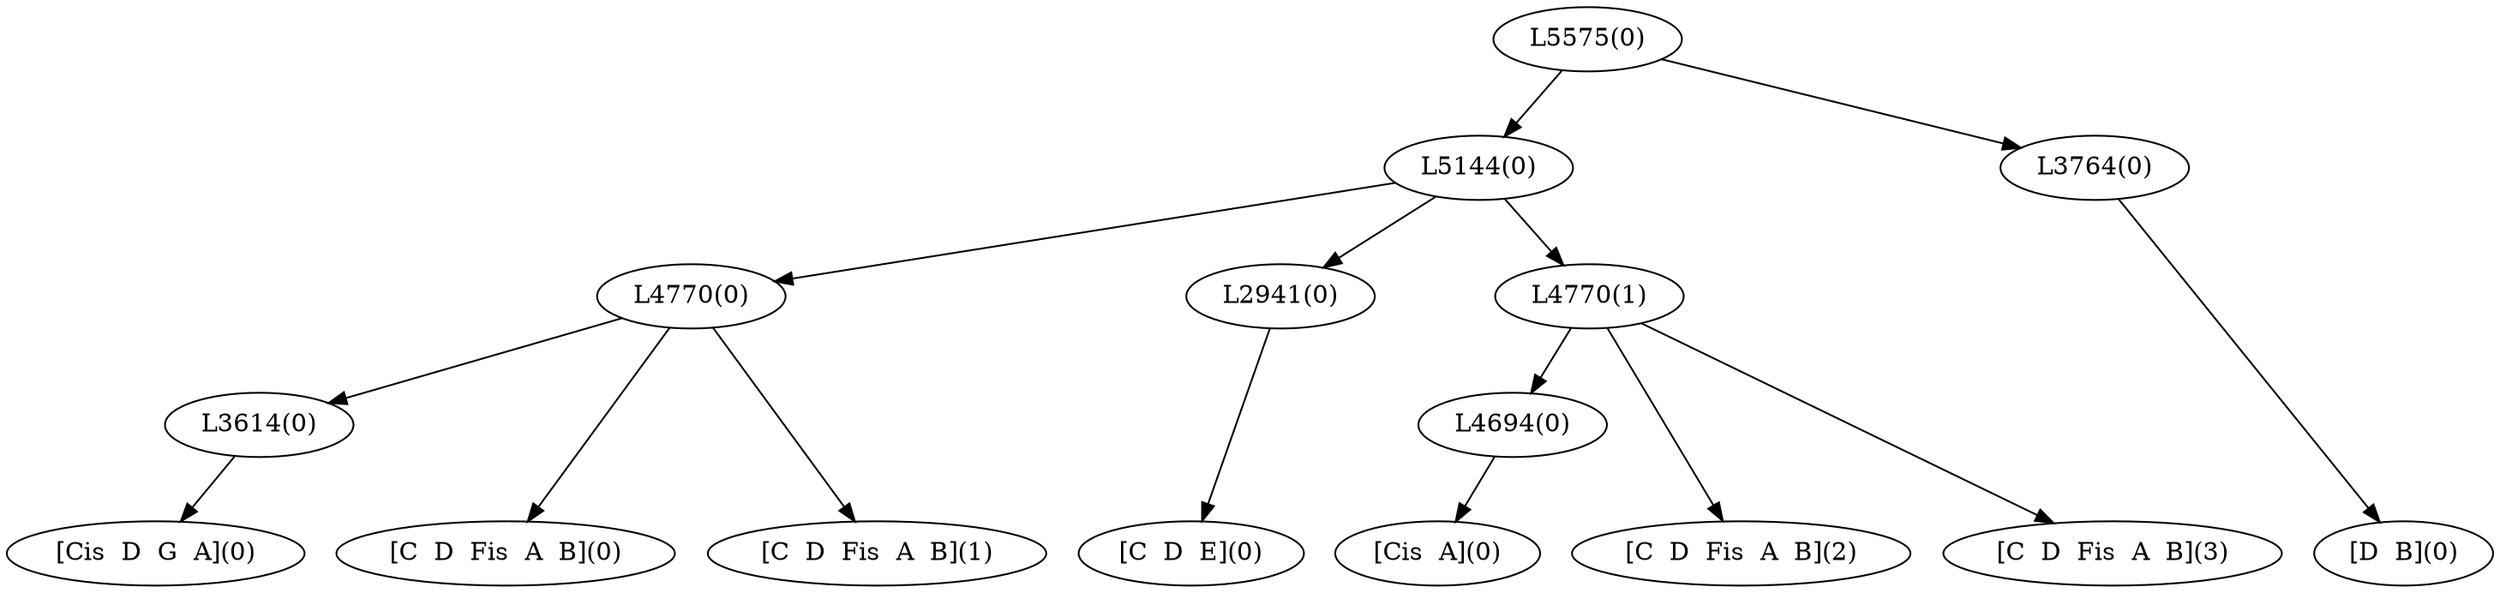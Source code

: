 digraph sample{
"L3614(0)"->"[Cis  D  G  A](0)"
"L4770(0)"->"[C  D  Fis  A  B](0)"
"L4770(0)"->"L3614(0)"
"L4770(0)"->"[C  D  Fis  A  B](1)"
"L2941(0)"->"[C  D  E](0)"
"L4694(0)"->"[Cis  A](0)"
"L4770(1)"->"[C  D  Fis  A  B](2)"
"L4770(1)"->"L4694(0)"
"L4770(1)"->"[C  D  Fis  A  B](3)"
"L5144(0)"->"L4770(0)"
"L5144(0)"->"L2941(0)"
"L5144(0)"->"L4770(1)"
"L3764(0)"->"[D  B](0)"
"L5575(0)"->"L5144(0)"
"L5575(0)"->"L3764(0)"
{rank = min; "L5575(0)"}
{rank = same; "L5144(0)"; "L3764(0)";}
{rank = same; "L4770(0)"; "L2941(0)"; "L4770(1)";}
{rank = same; "L3614(0)"; "L4694(0)";}
{rank = max; "[C  D  E](0)"; "[C  D  Fis  A  B](0)"; "[C  D  Fis  A  B](1)"; "[C  D  Fis  A  B](2)"; "[C  D  Fis  A  B](3)"; "[Cis  A](0)"; "[Cis  D  G  A](0)"; "[D  B](0)";}
}